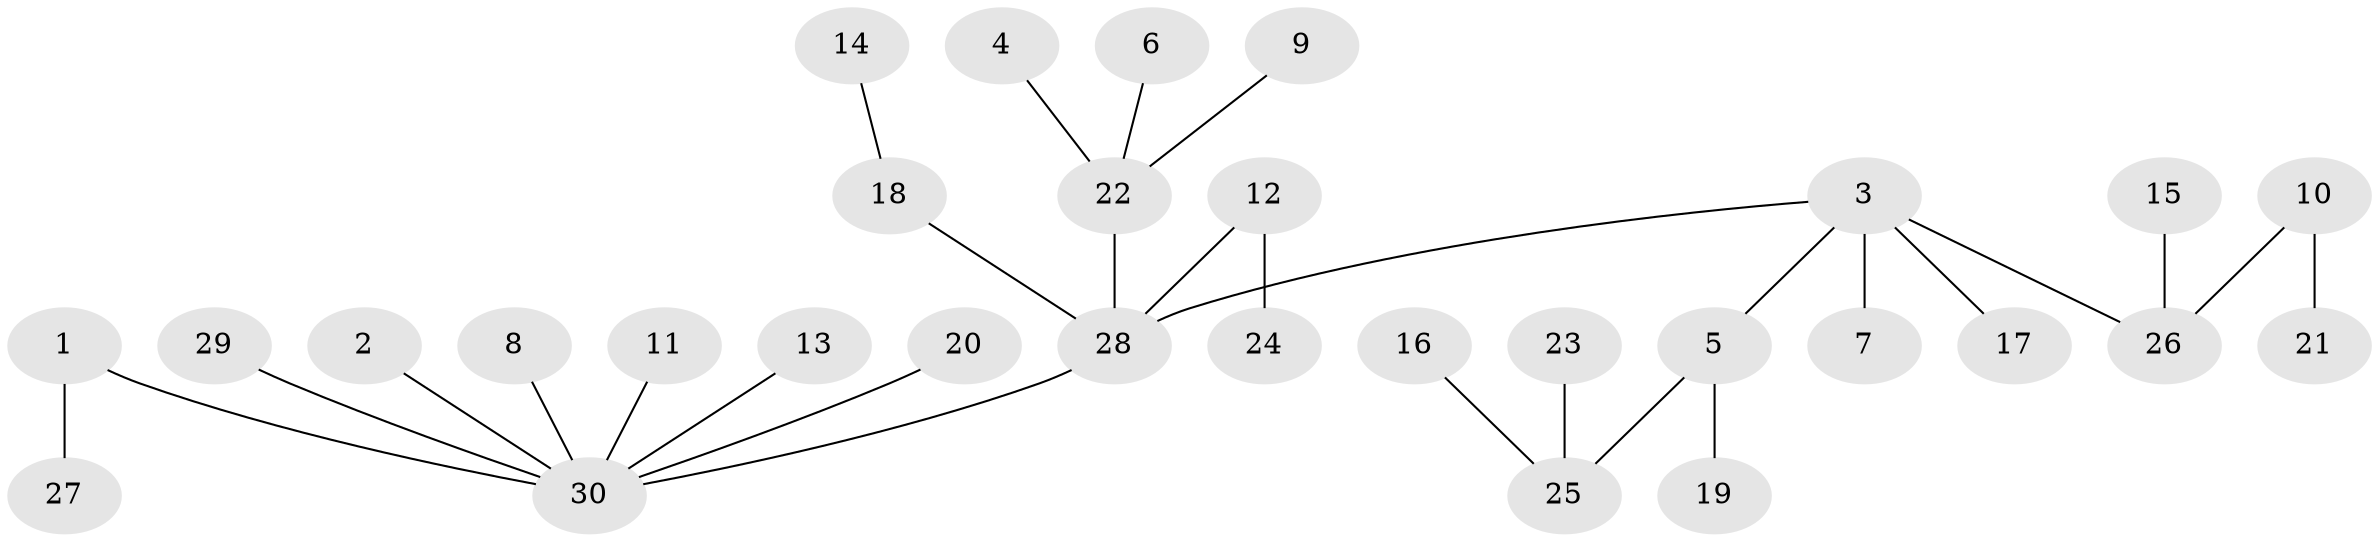 // original degree distribution, {4: 0.06779661016949153, 6: 0.03389830508474576, 10: 0.01694915254237288, 2: 0.23728813559322035, 1: 0.559322033898305, 3: 0.06779661016949153, 5: 0.01694915254237288}
// Generated by graph-tools (version 1.1) at 2025/02/03/09/25 03:02:29]
// undirected, 30 vertices, 29 edges
graph export_dot {
graph [start="1"]
  node [color=gray90,style=filled];
  1;
  2;
  3;
  4;
  5;
  6;
  7;
  8;
  9;
  10;
  11;
  12;
  13;
  14;
  15;
  16;
  17;
  18;
  19;
  20;
  21;
  22;
  23;
  24;
  25;
  26;
  27;
  28;
  29;
  30;
  1 -- 27 [weight=1.0];
  1 -- 30 [weight=1.0];
  2 -- 30 [weight=1.0];
  3 -- 5 [weight=1.0];
  3 -- 7 [weight=1.0];
  3 -- 17 [weight=1.0];
  3 -- 26 [weight=1.0];
  3 -- 28 [weight=1.0];
  4 -- 22 [weight=1.0];
  5 -- 19 [weight=1.0];
  5 -- 25 [weight=1.0];
  6 -- 22 [weight=1.0];
  8 -- 30 [weight=1.0];
  9 -- 22 [weight=1.0];
  10 -- 21 [weight=1.0];
  10 -- 26 [weight=1.0];
  11 -- 30 [weight=1.0];
  12 -- 24 [weight=1.0];
  12 -- 28 [weight=1.0];
  13 -- 30 [weight=1.0];
  14 -- 18 [weight=1.0];
  15 -- 26 [weight=1.0];
  16 -- 25 [weight=1.0];
  18 -- 28 [weight=1.0];
  20 -- 30 [weight=1.0];
  22 -- 28 [weight=1.0];
  23 -- 25 [weight=1.0];
  28 -- 30 [weight=1.0];
  29 -- 30 [weight=1.0];
}
